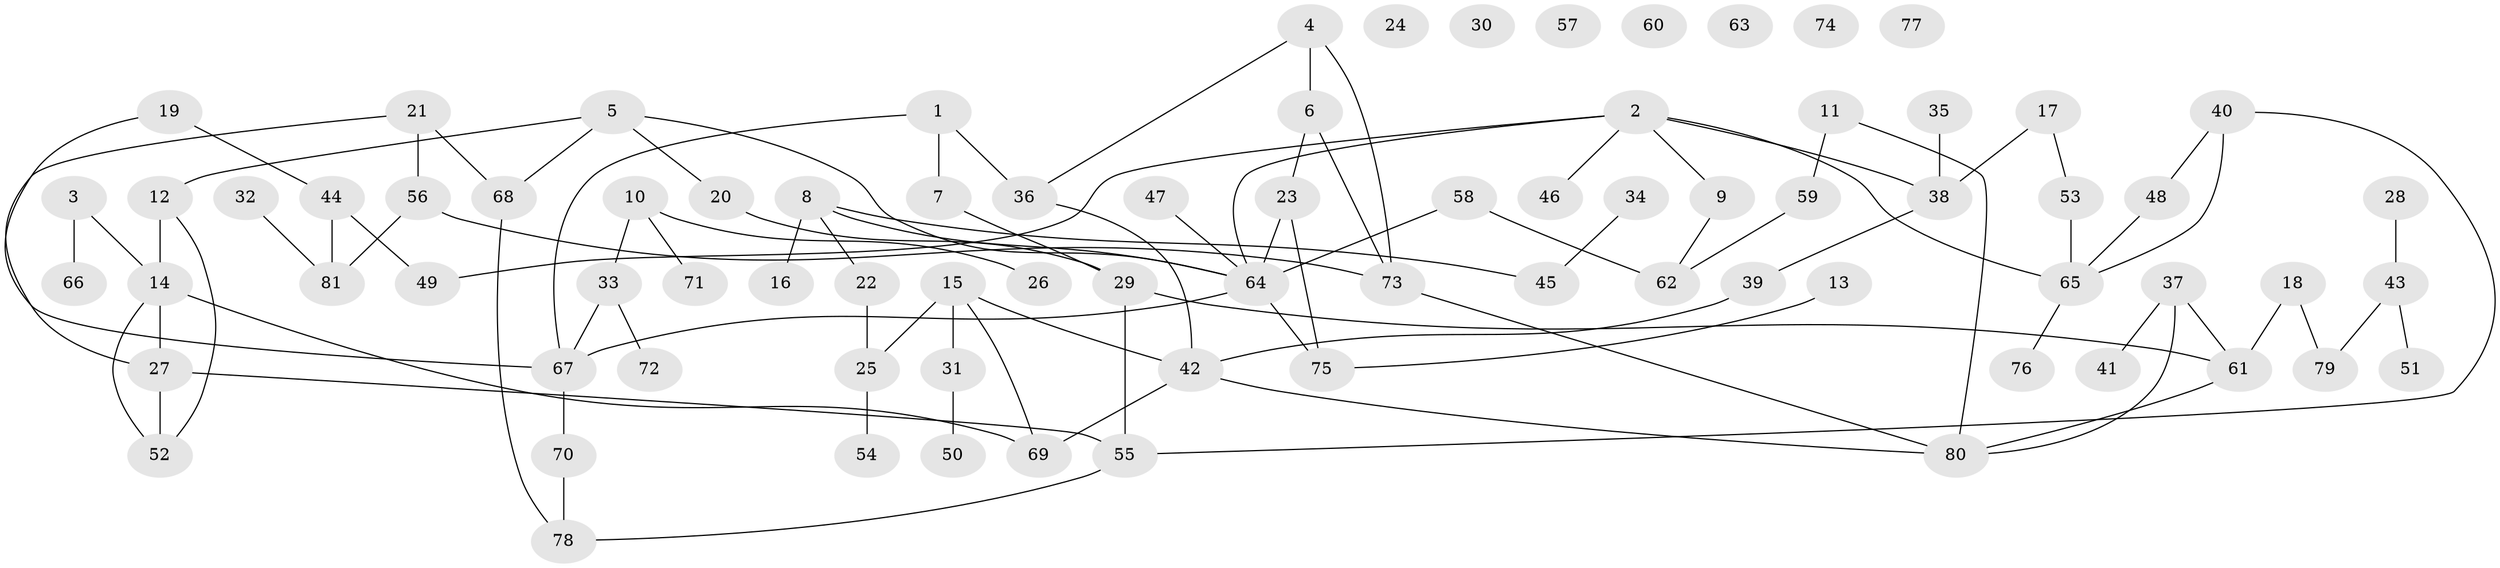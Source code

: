 // coarse degree distribution, {4: 0.18518518518518517, 8: 0.037037037037037035, 1: 0.24074074074074073, 3: 0.12962962962962962, 2: 0.2037037037037037, 5: 0.07407407407407407, 0: 0.12962962962962962}
// Generated by graph-tools (version 1.1) at 2025/41/03/06/25 10:41:20]
// undirected, 81 vertices, 98 edges
graph export_dot {
graph [start="1"]
  node [color=gray90,style=filled];
  1;
  2;
  3;
  4;
  5;
  6;
  7;
  8;
  9;
  10;
  11;
  12;
  13;
  14;
  15;
  16;
  17;
  18;
  19;
  20;
  21;
  22;
  23;
  24;
  25;
  26;
  27;
  28;
  29;
  30;
  31;
  32;
  33;
  34;
  35;
  36;
  37;
  38;
  39;
  40;
  41;
  42;
  43;
  44;
  45;
  46;
  47;
  48;
  49;
  50;
  51;
  52;
  53;
  54;
  55;
  56;
  57;
  58;
  59;
  60;
  61;
  62;
  63;
  64;
  65;
  66;
  67;
  68;
  69;
  70;
  71;
  72;
  73;
  74;
  75;
  76;
  77;
  78;
  79;
  80;
  81;
  1 -- 7;
  1 -- 36;
  1 -- 67;
  2 -- 9;
  2 -- 38;
  2 -- 46;
  2 -- 49;
  2 -- 64;
  2 -- 65;
  3 -- 14;
  3 -- 66;
  4 -- 6;
  4 -- 36;
  4 -- 73;
  5 -- 12;
  5 -- 20;
  5 -- 64;
  5 -- 68;
  6 -- 23;
  6 -- 73;
  7 -- 29;
  8 -- 16;
  8 -- 22;
  8 -- 45;
  8 -- 64;
  9 -- 62;
  10 -- 26;
  10 -- 33;
  10 -- 71;
  11 -- 59;
  11 -- 80;
  12 -- 14;
  12 -- 52;
  13 -- 75;
  14 -- 27;
  14 -- 52;
  14 -- 69;
  15 -- 25;
  15 -- 31;
  15 -- 42;
  15 -- 69;
  17 -- 38;
  17 -- 53;
  18 -- 61;
  18 -- 79;
  19 -- 44;
  19 -- 67;
  20 -- 29;
  21 -- 27;
  21 -- 56;
  21 -- 68;
  22 -- 25;
  23 -- 64;
  23 -- 75;
  25 -- 54;
  27 -- 52;
  27 -- 55;
  28 -- 43;
  29 -- 55;
  29 -- 61;
  31 -- 50;
  32 -- 81;
  33 -- 67;
  33 -- 72;
  34 -- 45;
  35 -- 38;
  36 -- 42;
  37 -- 41;
  37 -- 61;
  37 -- 80;
  38 -- 39;
  39 -- 42;
  40 -- 48;
  40 -- 55;
  40 -- 65;
  42 -- 69;
  42 -- 80;
  43 -- 51;
  43 -- 79;
  44 -- 49;
  44 -- 81;
  47 -- 64;
  48 -- 65;
  53 -- 65;
  55 -- 78;
  56 -- 73;
  56 -- 81;
  58 -- 62;
  58 -- 64;
  59 -- 62;
  61 -- 80;
  64 -- 67;
  64 -- 75;
  65 -- 76;
  67 -- 70;
  68 -- 78;
  70 -- 78;
  73 -- 80;
}
